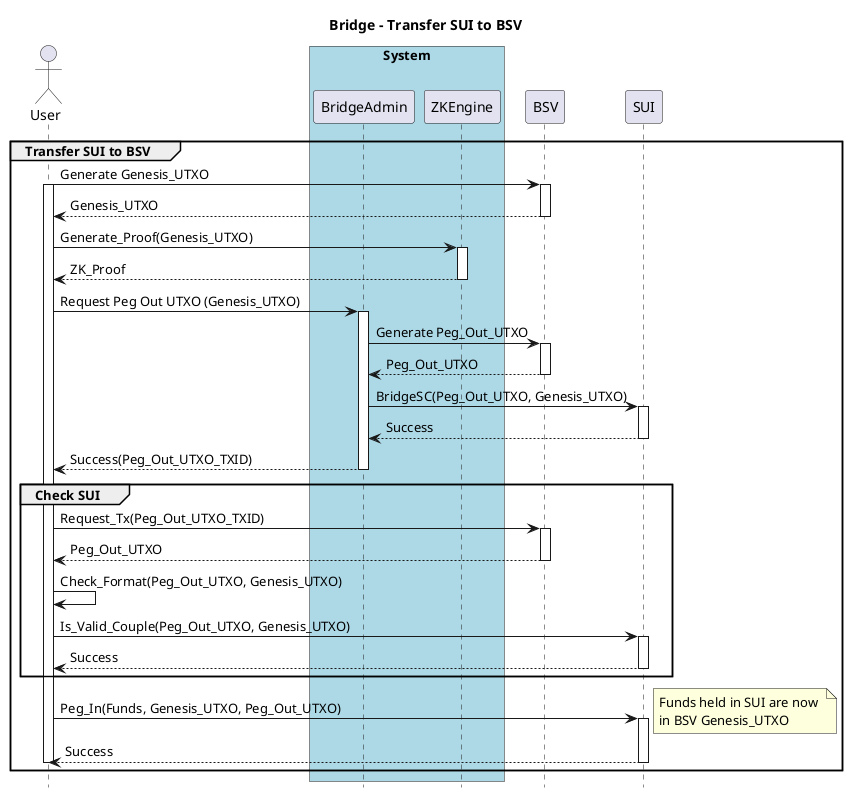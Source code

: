 @startuml
title Bridge - Transfer SUI to BSV
hide footbox

actor User as U


box "System" #lightblue
    participant BridgeAdmin as A
    participant ZKEngine as Z
    
end box

participant BSV
participant SUI 


group Transfer SUI to BSV
    
    U -> BSV: Generate Genesis_UTXO
    activate U
    activate BSV
    BSV --> U: Genesis_UTXO
    deactivate BSV

    U -> Z: Generate_Proof(Genesis_UTXO)
    activate Z
    Z --> U: ZK_Proof
    deactivate Z


    U -> A: Request Peg Out UTXO (Genesis_UTXO)
    activate A
    A -> BSV: Generate Peg_Out_UTXO
    activate BSV
    BSV --> A: Peg_Out_UTXO
    deactivate BSV
    
    A -> SUI: BridgeSC(Peg_Out_UTXO, Genesis_UTXO)
    activate SUI
    SUI --> A: Success
    deactivate SUI
    
    A --> U: Success(Peg_Out_UTXO_TXID)
    deactivate A

    group Check SUI


        U -> BSV: Request_Tx(Peg_Out_UTXO_TXID)
        activate BSV
        BSV --> U: Peg_Out_UTXO
        deactivate BSV

        U -> U : Check_Format(Peg_Out_UTXO, Genesis_UTXO)


        U -> SUI: Is_Valid_Couple(Peg_Out_UTXO, Genesis_UTXO)
        activate SUI
        SUI --> U: Success
        deactivate SUI

    end

    U -> SUI: Peg_In(Funds, Genesis_UTXO, Peg_Out_UTXO)
    activate SUI
    
    note right
    Funds held in SUI are now 
    in BSV Genesis_UTXO
    end note

    SUI --> U: Success
    deactivate SUI
    deactivate U
    
end



@enduml